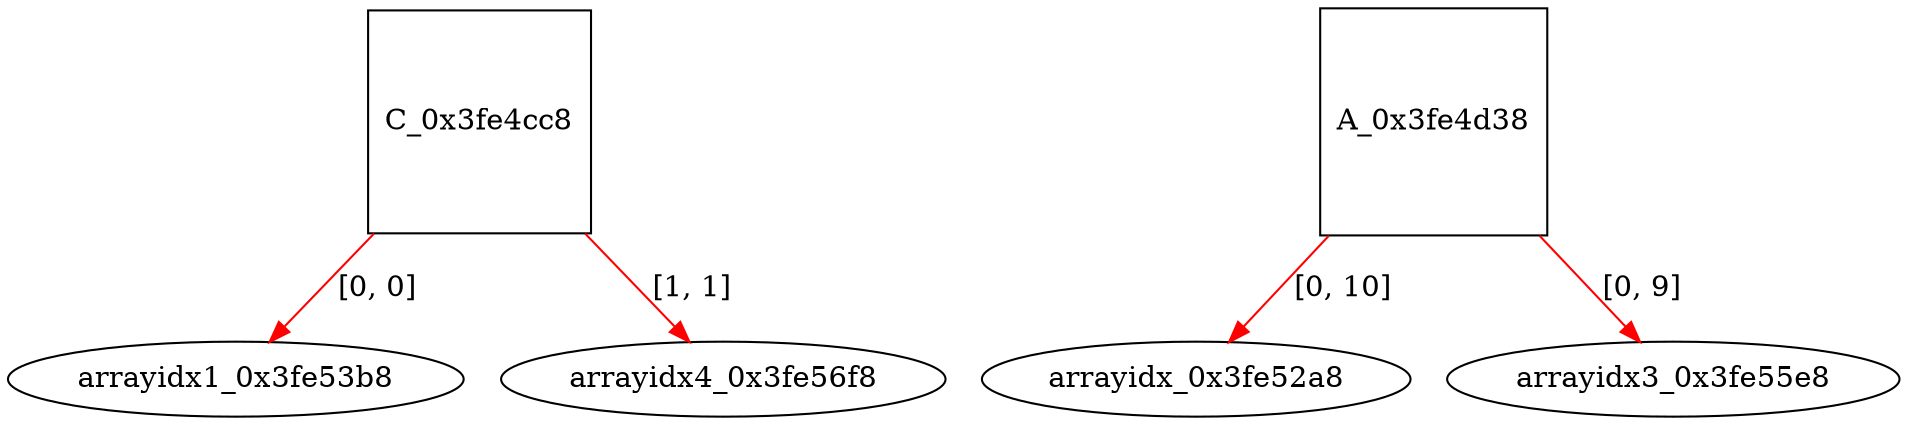 digraph grafico {
"C_0x3fe4cc8" [shape=square];
"A_0x3fe4d38" [shape=square];
"arrayidx_0x3fe52a8" [shape=ellipse];
"A_0x3fe4d38" -> "arrayidx_0x3fe52a8" [label="[0, 10]",color=red];
"arrayidx1_0x3fe53b8" [shape=ellipse];
"C_0x3fe4cc8" -> "arrayidx1_0x3fe53b8" [label="[0, 0]",color=red];
"arrayidx3_0x3fe55e8" [shape=ellipse];
"A_0x3fe4d38" -> "arrayidx3_0x3fe55e8" [label="[0, 9]",color=red];
"arrayidx4_0x3fe56f8" [shape=ellipse];
"C_0x3fe4cc8" -> "arrayidx4_0x3fe56f8" [label="[1, 1]",color=red];
}